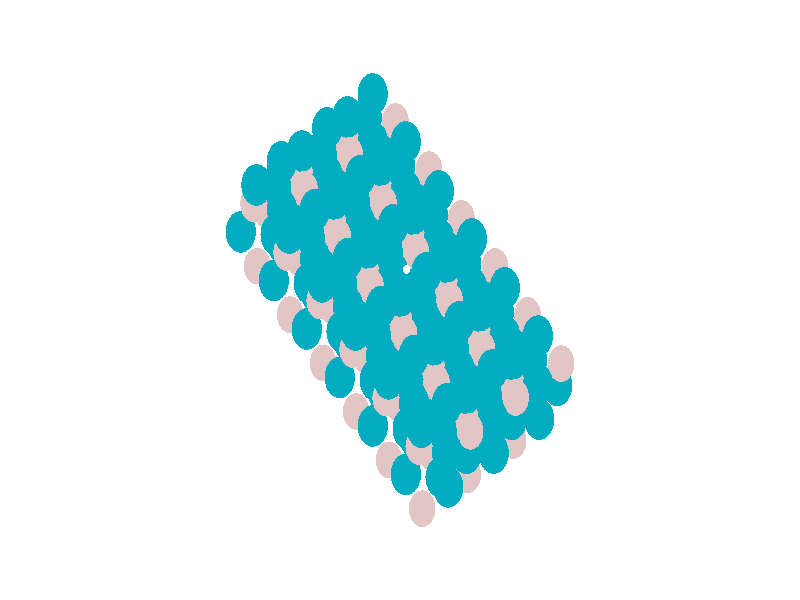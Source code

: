 #include "colors.inc"
#include "finish.inc"

global_settings {assumed_gamma 1 max_trace_level 6}
background {color White}
camera {orthographic
  right -65.60*x up 35.77*y
  direction 1.00*z
  location <0,0,50.00> look_at <0,0,0>}
light_source {<  2.00,   3.00,  40.00> color White
  area_light <0.70, 0, 0>, <0, 0.70, 0>, 3, 3
  adaptive 1 jitter}

#declare simple = finish {phong 0.7}
#declare pale = finish {ambient .5 diffuse .85 roughness .001 specular 0.200 }
#declare intermediate = finish {ambient 0.3 diffuse 0.6 specular 0.10 roughness 0.04 }
#declare vmd = finish {ambient .0 diffuse .65 phong 0.1 phong_size 40. specular 0.500 }
#declare jmol = finish {ambient .2 diffuse .6 specular 1 roughness .001 metallic}
#declare ase2 = finish {ambient 0.05 brilliance 3 diffuse 0.6 metallic specular 0.70 roughness 0.04 reflection 0.15}
#declare ase3 = finish {ambient .15 brilliance 2 diffuse .6 metallic specular 1. roughness .001 reflection .0}
#declare glass = finish {ambient .05 diffuse .3 specular 1. roughness .001}
#declare glass2 = finish {ambient .0 diffuse .3 specular 1. reflection .25 roughness .001}
#declare Rcell = 0.070;
#declare Rbond = 0.100;

#macro atom(LOC, R, COL, TRANS, FIN)
  sphere{LOC, R texture{pigment{color COL transmit TRANS} finish{FIN}}}
#end
#macro constrain(LOC, R, COL, TRANS FIN)
union{torus{R, Rcell rotate 45*z texture{pigment{color COL transmit TRANS} finish{FIN}}}
      torus{R, Rcell rotate -45*z texture{pigment{color COL transmit TRANS} finish{FIN}}}
      translate LOC}
#end

atom(< -4.26,   6.06, -18.03>, 1.09, rgb <0.76, 0.56, 0.56>, 0.0, simple) // #0 
atom(< -3.46,   9.39, -18.91>, 1.09, rgb <0.76, 0.56, 0.56>, 0.0, simple) // #1 
atom(< -0.37,  10.65, -15.70>, 1.09, rgb <0.76, 0.56, 0.56>, 0.0, simple) // #2 
atom(< -4.54,   9.77, -15.45>, 1.09, rgb <0.76, 0.56, 0.56>, 0.0, simple) // #3 
atom(< -1.55,   3.17, -16.87>, 1.09, rgb <0.76, 0.56, 0.56>, 0.0, simple) // #4 
atom(< -0.76,   6.50, -17.76>, 1.09, rgb <0.76, 0.56, 0.56>, 0.0, simple) // #5 
atom(<  2.38,   7.78, -14.50>, 1.09, rgb <0.76, 0.56, 0.56>, 0.0, simple) // #6 
atom(< -1.83,   6.87, -14.31>, 1.09, rgb <0.76, 0.56, 0.56>, 0.0, simple) // #7 
atom(< -2.22,   9.43, -14.37>, 1.24, rgb <0.00, 0.41, 0.52>, 0.0, simple) // #8 
atom(< -2.73,  10.87, -16.95>, 1.24, rgb <0.00, 0.41, 0.52>, 0.0, simple) // #9 
atom(< -2.12,   7.36, -19.79>, 1.24, rgb <0.00, 0.41, 0.52>, 0.0, simple) // #10 
atom(< -5.60,   8.10, -17.15>, 1.24, rgb <0.00, 0.41, 0.52>, 0.0, simple) // #11 
atom(< -2.74,   7.94, -16.87>, 1.24, rgb <0.00, 0.41, 0.52>, 0.0, simple) // #12 
atom(< -2.24,  12.28, -14.63>, 1.24, rgb <0.00, 0.41, 0.52>, 0.0, simple) // #13 
atom(< -0.64,   9.36, -18.24>, 1.24, rgb <0.00, 0.41, 0.52>, 0.0, simple) // #14 
atom(< -4.31,  10.91, -13.15>, 1.24, rgb <0.00, 0.41, 0.52>, 0.0, simple) // #15 
atom(<  0.49,   6.53, -13.26>, 1.24, rgb <0.00, 0.41, 0.52>, 0.0, simple) // #16 
atom(<  0.00,   7.98, -15.81>, 1.24, rgb <0.00, 0.41, 0.52>, 0.0, simple) // #17 
atom(<  0.58,   4.47, -18.64>, 1.24, rgb <0.00, 0.41, 0.52>, 0.0, simple) // #18 
atom(< -2.89,   5.21, -15.99>, 1.24, rgb <0.00, 0.41, 0.52>, 0.0, simple) // #19 
atom(< -0.04,   5.05, -15.72>, 1.24, rgb <0.00, 0.41, 0.52>, 0.0, simple) // #20 
atom(<  0.47,   9.42, -13.49>, 1.24, rgb <0.00, 0.41, 0.52>, 0.0, simple) // #21 
atom(<  2.07,   6.47, -17.09>, 1.24, rgb <0.00, 0.41, 0.52>, 0.0, simple) // #22 
atom(< -1.61,   8.03, -11.99>, 1.24, rgb <0.00, 0.41, 0.52>, 0.0, simple) // #23 
atom(< -7.99,   4.04, -14.34>, 1.09, rgb <0.76, 0.56, 0.56>, 0.0, simple) // #24 
atom(< -7.19,   7.37, -15.22>, 1.09, rgb <0.76, 0.56, 0.56>, 0.0, simple) // #25 
atom(< -4.10,   8.63, -12.01>, 1.09, rgb <0.76, 0.56, 0.56>, 0.0, simple) // #26 
atom(< -8.27,   7.75, -11.77>, 1.09, rgb <0.76, 0.56, 0.56>, 0.0, simple) // #27 
atom(< -5.28,   1.15, -13.18>, 1.09, rgb <0.76, 0.56, 0.56>, 0.0, simple) // #28 
atom(< -4.49,   4.48, -14.07>, 1.09, rgb <0.76, 0.56, 0.56>, 0.0, simple) // #29 
atom(< -1.35,   5.76, -10.81>, 1.09, rgb <0.76, 0.56, 0.56>, 0.0, simple) // #30 
atom(< -5.56,   4.85, -10.62>, 1.09, rgb <0.76, 0.56, 0.56>, 0.0, simple) // #31 
atom(< -5.94,   7.41, -10.68>, 1.24, rgb <0.00, 0.41, 0.52>, 0.0, simple) // #32 
atom(< -6.46,   8.84, -13.26>, 1.24, rgb <0.00, 0.41, 0.52>, 0.0, simple) // #33 
atom(< -5.85,   5.34, -16.10>, 1.24, rgb <0.00, 0.41, 0.52>, 0.0, simple) // #34 
atom(< -9.33,   6.08, -13.46>, 1.24, rgb <0.00, 0.41, 0.52>, 0.0, simple) // #35 
atom(< -6.47,   5.92, -13.18>, 1.24, rgb <0.00, 0.41, 0.52>, 0.0, simple) // #36 
atom(< -5.97,  10.26, -10.94>, 1.24, rgb <0.00, 0.41, 0.52>, 0.0, simple) // #37 
atom(< -4.37,   7.34, -14.56>, 1.24, rgb <0.00, 0.41, 0.52>, 0.0, simple) // #38 
atom(< -8.04,   8.88,  -9.47>, 1.24, rgb <0.00, 0.41, 0.52>, 0.0, simple) // #39 
atom(< -3.24,   4.50,  -9.57>, 1.24, rgb <0.00, 0.41, 0.52>, 0.0, simple) // #40 
atom(< -3.73,   5.95, -12.12>, 1.24, rgb <0.00, 0.41, 0.52>, 0.0, simple) // #41 
atom(< -3.14,   2.45, -14.95>, 1.24, rgb <0.00, 0.41, 0.52>, 0.0, simple) // #42 
atom(< -6.62,   3.18, -12.31>, 1.24, rgb <0.00, 0.41, 0.52>, 0.0, simple) // #43 
atom(< -3.77,   3.03, -12.03>, 1.24, rgb <0.00, 0.41, 0.52>, 0.0, simple) // #44 
atom(< -3.25,   7.40,  -9.80>, 1.24, rgb <0.00, 0.41, 0.52>, 0.0, simple) // #45 
atom(< -1.66,   4.45, -13.40>, 1.24, rgb <0.00, 0.41, 0.52>, 0.0, simple) // #46 
atom(< -5.34,   6.01,  -8.30>, 1.24, rgb <0.00, 0.41, 0.52>, 0.0, simple) // #47 
atom(<-11.71,   2.02, -10.65>, 1.09, rgb <0.76, 0.56, 0.56>, 0.0, simple) // #48 
atom(<-10.92,   5.35, -11.53>, 1.09, rgb <0.76, 0.56, 0.56>, 0.0, simple) // #49 
atom(< -7.83,   6.61,  -8.32>, 1.09, rgb <0.76, 0.56, 0.56>, 0.0, simple) // #50 
atom(<-12.00,   5.73,  -8.08>, 1.09, rgb <0.76, 0.56, 0.56>, 0.0, simple) // #51 
atom(< -9.01,  -0.87,  -9.50>, 1.09, rgb <0.76, 0.56, 0.56>, 0.0, simple) // #52 
atom(< -8.21,   2.46, -10.38>, 1.09, rgb <0.76, 0.56, 0.56>, 0.0, simple) // #53 
atom(< -5.08,   3.74,  -7.12>, 1.09, rgb <0.76, 0.56, 0.56>, 0.0, simple) // #54 
atom(< -9.29,   2.83,  -6.93>, 1.09, rgb <0.76, 0.56, 0.56>, 0.0, simple) // #55 
atom(< -9.67,   5.39,  -6.99>, 1.24, rgb <0.00, 0.41, 0.52>, 0.0, simple) // #56 
atom(<-10.19,   6.82,  -9.58>, 1.24, rgb <0.00, 0.41, 0.52>, 0.0, simple) // #57 
atom(< -9.58,   3.32, -12.41>, 1.24, rgb <0.00, 0.41, 0.52>, 0.0, simple) // #58 
atom(<-13.06,   4.06,  -9.77>, 1.24, rgb <0.00, 0.41, 0.52>, 0.0, simple) // #59 
atom(<-10.20,   3.90,  -9.49>, 1.24, rgb <0.00, 0.41, 0.52>, 0.0, simple) // #60 
atom(< -9.70,   8.24,  -7.25>, 1.24, rgb <0.00, 0.41, 0.52>, 0.0, simple) // #61 
atom(< -8.10,   5.32, -10.87>, 1.24, rgb <0.00, 0.41, 0.52>, 0.0, simple) // #62 
atom(<-11.77,   6.86,  -5.78>, 1.24, rgb <0.00, 0.41, 0.52>, 0.0, simple) // #63 
atom(< -6.96,   2.48,  -5.88>, 1.24, rgb <0.00, 0.41, 0.52>, 0.0, simple) // #64 
atom(< -7.45,   3.93,  -8.44>, 1.24, rgb <0.00, 0.41, 0.52>, 0.0, simple) // #65 
atom(< -6.87,   0.43, -11.26>, 1.24, rgb <0.00, 0.41, 0.52>, 0.0, simple) // #66 
atom(<-10.35,   1.16,  -8.62>, 1.24, rgb <0.00, 0.41, 0.52>, 0.0, simple) // #67 
atom(< -7.49,   1.01,  -8.34>, 1.24, rgb <0.00, 0.41, 0.52>, 0.0, simple) // #68 
atom(< -6.98,   5.38,  -6.11>, 1.24, rgb <0.00, 0.41, 0.52>, 0.0, simple) // #69 
atom(< -5.39,   2.43,  -9.72>, 1.24, rgb <0.00, 0.41, 0.52>, 0.0, simple) // #70 
atom(< -9.07,   3.99,  -4.61>, 1.24, rgb <0.00, 0.41, 0.52>, 0.0, simple) // #71 
atom(<  1.16,   0.28, -15.72>, 1.09, rgb <0.76, 0.56, 0.56>, 0.0, simple) // #72 
atom(<  1.95,   3.61, -16.61>, 1.09, rgb <0.76, 0.56, 0.56>, 0.0, simple) // #73 
atom(<  5.04,   4.87, -13.39>, 1.09, rgb <0.76, 0.56, 0.56>, 0.0, simple) // #74 
atom(<  0.87,   3.99, -13.15>, 1.09, rgb <0.76, 0.56, 0.56>, 0.0, simple) // #75 
atom(<  3.86,  -2.61, -14.57>, 1.09, rgb <0.76, 0.56, 0.56>, 0.0, simple) // #76 
atom(<  4.66,   0.72, -15.45>, 1.09, rgb <0.76, 0.56, 0.56>, 0.0, simple) // #77 
atom(<  7.79,   2.00, -12.19>, 1.09, rgb <0.76, 0.56, 0.56>, 0.0, simple) // #78 
atom(<  3.58,   1.09, -12.00>, 1.09, rgb <0.76, 0.56, 0.56>, 0.0, simple) // #79 
atom(<  3.20,   3.65, -12.06>, 1.24, rgb <0.00, 0.41, 0.52>, 0.0, simple) // #80 
atom(<  2.69,   5.08, -14.65>, 1.24, rgb <0.00, 0.41, 0.52>, 0.0, simple) // #81 
atom(<  3.29,   1.58, -17.48>, 1.24, rgb <0.00, 0.41, 0.52>, 0.0, simple) // #82 
atom(< -0.19,   2.31, -14.84>, 1.24, rgb <0.00, 0.41, 0.52>, 0.0, simple) // #83 
atom(<  2.67,   2.16, -14.56>, 1.24, rgb <0.00, 0.41, 0.52>, 0.0, simple) // #84 
atom(<  3.18,   6.50, -12.32>, 1.24, rgb <0.00, 0.41, 0.52>, 0.0, simple) // #85 
atom(<  4.77,   3.58, -15.94>, 1.24, rgb <0.00, 0.41, 0.52>, 0.0, simple) // #86 
atom(<  1.10,   5.12, -10.85>, 1.24, rgb <0.00, 0.41, 0.52>, 0.0, simple) // #87 
atom(<  5.91,   0.74, -10.95>, 1.24, rgb <0.00, 0.41, 0.52>, 0.0, simple) // #88 
atom(<  5.42,   2.19, -13.51>, 1.24, rgb <0.00, 0.41, 0.52>, 0.0, simple) // #89 
atom(<  6.00,  -1.32, -16.33>, 1.24, rgb <0.00, 0.41, 0.52>, 0.0, simple) // #90 
atom(<  2.52,  -0.58, -13.69>, 1.24, rgb <0.00, 0.41, 0.52>, 0.0, simple) // #91 
atom(<  5.38,  -0.73, -13.41>, 1.24, rgb <0.00, 0.41, 0.52>, 0.0, simple) // #92 
atom(<  5.89,   3.64, -11.18>, 1.24, rgb <0.00, 0.41, 0.52>, 0.0, simple) // #93 
atom(<  7.48,   0.69, -14.79>, 1.24, rgb <0.00, 0.41, 0.52>, 0.0, simple) // #94 
atom(<  3.80,   2.25,  -9.68>, 1.24, rgb <0.00, 0.41, 0.52>, 0.0, simple) // #95 
atom(<  0.53,   1.81,  -6.78>, 0.28, rgb <1.00, 1.00, 1.00>, 0.0, simple) // #96 
atom(< -2.57,  -1.74, -12.03>, 1.09, rgb <0.76, 0.56, 0.56>, 0.0, simple) // #97 
atom(< -1.78,   1.59, -12.92>, 1.09, rgb <0.76, 0.56, 0.56>, 0.0, simple) // #98 
atom(<  1.31,   2.85,  -9.70>, 1.09, rgb <0.76, 0.56, 0.56>, 0.0, simple) // #99 
atom(< -2.86,   1.97,  -9.46>, 1.09, rgb <0.76, 0.56, 0.56>, 0.0, simple) // #100 
atom(<  0.13,  -4.63, -10.88>, 1.09, rgb <0.76, 0.56, 0.56>, 0.0, simple) // #101 
atom(<  0.93,  -1.30, -11.76>, 1.09, rgb <0.76, 0.56, 0.56>, 0.0, simple) // #102 
atom(<  4.07,  -0.02,  -8.51>, 1.09, rgb <0.76, 0.56, 0.56>, 0.0, simple) // #103 
atom(< -0.15,  -0.93,  -8.31>, 1.09, rgb <0.76, 0.56, 0.56>, 0.0, simple) // #104 
atom(< -0.53,   1.63,  -8.37>, 1.24, rgb <0.00, 0.41, 0.52>, 0.0, simple) // #105 
atom(< -1.04,   3.06, -10.96>, 1.24, rgb <0.00, 0.41, 0.52>, 0.0, simple) // #106 
atom(< -0.44,  -0.45, -13.79>, 1.24, rgb <0.00, 0.41, 0.52>, 0.0, simple) // #107 
atom(< -3.91,   0.29, -11.15>, 1.24, rgb <0.00, 0.41, 0.52>, 0.0, simple) // #108 
atom(< -1.06,   0.14, -10.87>, 1.24, rgb <0.00, 0.41, 0.52>, 0.0, simple) // #109 
atom(< -0.55,   4.48,  -8.63>, 1.24, rgb <0.00, 0.41, 0.52>, 0.0, simple) // #110 
atom(<  1.05,   1.56, -12.25>, 1.24, rgb <0.00, 0.41, 0.52>, 0.0, simple) // #111 
atom(< -2.63,   3.10,  -7.16>, 1.24, rgb <0.00, 0.41, 0.52>, 0.0, simple) // #112 
atom(<  2.18,  -1.28,  -7.26>, 1.24, rgb <0.00, 0.41, 0.52>, 0.0, simple) // #113 
atom(<  1.69,   0.17,  -9.82>, 1.24, rgb <0.00, 0.41, 0.52>, 0.0, simple) // #114 
atom(<  2.27,  -3.34, -12.64>, 1.24, rgb <0.00, 0.41, 0.52>, 0.0, simple) // #115 
atom(< -1.21,  -2.60, -10.00>, 1.24, rgb <0.00, 0.41, 0.52>, 0.0, simple) // #116 
atom(<  1.65,  -2.75,  -9.72>, 1.24, rgb <0.00, 0.41, 0.52>, 0.0, simple) // #117 
atom(<  2.16,   1.62,  -7.50>, 1.24, rgb <0.00, 0.41, 0.52>, 0.0, simple) // #118 
atom(<  3.75,  -1.33, -11.10>, 1.24, rgb <0.00, 0.41, 0.52>, 0.0, simple) // #119 
atom(<  0.07,   0.23,  -5.99>, 1.24, rgb <0.00, 0.41, 0.52>, 0.0, simple) // #120 
atom(< -6.30,  -3.76,  -8.34>, 1.09, rgb <0.76, 0.56, 0.56>, 0.0, simple) // #121 
atom(< -5.51,  -0.43,  -9.23>, 1.09, rgb <0.76, 0.56, 0.56>, 0.0, simple) // #122 
atom(< -2.42,   0.83,  -6.02>, 1.09, rgb <0.76, 0.56, 0.56>, 0.0, simple) // #123 
atom(< -6.58,  -0.05,  -5.77>, 1.09, rgb <0.76, 0.56, 0.56>, 0.0, simple) // #124 
atom(< -3.59,  -6.65,  -7.19>, 1.09, rgb <0.76, 0.56, 0.56>, 0.0, simple) // #125 
atom(< -2.80,  -3.32,  -8.08>, 1.09, rgb <0.76, 0.56, 0.56>, 0.0, simple) // #126 
atom(<  0.34,  -2.04,  -4.82>, 1.09, rgb <0.76, 0.56, 0.56>, 0.0, simple) // #127 
atom(< -3.88,  -2.95,  -4.62>, 1.09, rgb <0.76, 0.56, 0.56>, 0.0, simple) // #128 
atom(< -4.26,  -0.39,  -4.69>, 1.24, rgb <0.00, 0.41, 0.52>, 0.0, simple) // #129 
atom(< -4.77,   1.04,  -7.27>, 1.24, rgb <0.00, 0.41, 0.52>, 0.0, simple) // #130 
atom(< -4.17,  -2.47, -10.11>, 1.24, rgb <0.00, 0.41, 0.52>, 0.0, simple) // #131 
atom(< -7.64,  -1.73,  -7.47>, 1.24, rgb <0.00, 0.41, 0.52>, 0.0, simple) // #132 
atom(< -4.79,  -1.88,  -7.19>, 1.24, rgb <0.00, 0.41, 0.52>, 0.0, simple) // #133 
atom(< -4.28,   2.46,  -4.95>, 1.24, rgb <0.00, 0.41, 0.52>, 0.0, simple) // #134 
atom(< -2.68,  -0.46,  -8.56>, 1.24, rgb <0.00, 0.41, 0.52>, 0.0, simple) // #135 
atom(< -6.36,   1.08,  -3.47>, 1.24, rgb <0.00, 0.41, 0.52>, 0.0, simple) // #136 
atom(< -1.55,  -3.30,  -3.58>, 1.24, rgb <0.00, 0.41, 0.52>, 0.0, simple) // #137 
atom(< -2.04,  -1.85,  -6.13>, 1.24, rgb <0.00, 0.41, 0.52>, 0.0, simple) // #138 
atom(< -1.46,  -5.36,  -8.95>, 1.24, rgb <0.00, 0.41, 0.52>, 0.0, simple) // #139 
atom(< -4.94,  -4.62,  -6.31>, 1.24, rgb <0.00, 0.41, 0.52>, 0.0, simple) // #140 
atom(< -2.08,  -4.77,  -6.03>, 1.24, rgb <0.00, 0.41, 0.52>, 0.0, simple) // #141 
atom(< -1.57,  -0.40,  -3.81>, 1.24, rgb <0.00, 0.41, 0.52>, 0.0, simple) // #142 
atom(<  0.02,  -3.35,  -7.41>, 1.24, rgb <0.00, 0.41, 0.52>, 0.0, simple) // #143 
atom(< -3.65,  -1.79,  -2.30>, 1.24, rgb <0.00, 0.41, 0.52>, 0.0, simple) // #144 
atom(<  6.57,  -5.50, -13.42>, 1.09, rgb <0.76, 0.56, 0.56>, 0.0, simple) // #145 
atom(<  7.36,  -2.17, -14.30>, 1.09, rgb <0.76, 0.56, 0.56>, 0.0, simple) // #146 
atom(< 10.46,  -0.91, -11.09>, 1.09, rgb <0.76, 0.56, 0.56>, 0.0, simple) // #147 
atom(<  6.29,  -1.79, -10.84>, 1.09, rgb <0.76, 0.56, 0.56>, 0.0, simple) // #148 
atom(<  9.28,  -8.39, -12.26>, 1.09, rgb <0.76, 0.56, 0.56>, 0.0, simple) // #149 
atom(< 10.07,  -5.06, -13.15>, 1.09, rgb <0.76, 0.56, 0.56>, 0.0, simple) // #150 
atom(< 13.21,  -3.79,  -9.89>, 1.09, rgb <0.76, 0.56, 0.56>, 0.0, simple) // #151 
atom(<  9.00,  -4.70,  -9.70>, 1.09, rgb <0.76, 0.56, 0.56>, 0.0, simple) // #152 
atom(<  8.61,  -2.13,  -9.76>, 1.24, rgb <0.00, 0.41, 0.52>, 0.0, simple) // #153 
atom(<  8.10,  -0.70, -12.34>, 1.24, rgb <0.00, 0.41, 0.52>, 0.0, simple) // #154 
atom(<  8.70,  -4.21, -15.18>, 1.24, rgb <0.00, 0.41, 0.52>, 0.0, simple) // #155 
atom(<  5.23,  -3.47, -12.54>, 1.24, rgb <0.00, 0.41, 0.52>, 0.0, simple) // #156 
atom(<  8.08,  -3.62, -12.26>, 1.24, rgb <0.00, 0.41, 0.52>, 0.0, simple) // #157 
atom(<  8.59,   0.72, -10.02>, 1.24, rgb <0.00, 0.41, 0.52>, 0.0, simple) // #158 
atom(< 10.19,  -2.20, -13.63>, 1.24, rgb <0.00, 0.41, 0.52>, 0.0, simple) // #159 
atom(<  6.51,  -0.66,  -8.54>, 1.24, rgb <0.00, 0.41, 0.52>, 0.0, simple) // #160 
atom(< 11.32,  -5.04,  -8.65>, 1.24, rgb <0.00, 0.41, 0.52>, 0.0, simple) // #161 
atom(< 10.83,  -3.59, -11.20>, 1.24, rgb <0.00, 0.41, 0.52>, 0.0, simple) // #162 
atom(< 11.41,  -7.10, -14.03>, 1.24, rgb <0.00, 0.41, 0.52>, 0.0, simple) // #163 
atom(<  7.93,  -6.36, -11.39>, 1.24, rgb <0.00, 0.41, 0.52>, 0.0, simple) // #164 
atom(< 10.79,  -6.52, -11.11>, 1.24, rgb <0.00, 0.41, 0.52>, 0.0, simple) // #165 
atom(< 11.30,  -2.15,  -8.88>, 1.24, rgb <0.00, 0.41, 0.52>, 0.0, simple) // #166 
atom(< 12.89,  -5.09, -12.48>, 1.24, rgb <0.00, 0.41, 0.52>, 0.0, simple) // #167 
atom(<  9.22,  -3.54,  -7.38>, 1.24, rgb <0.00, 0.41, 0.52>, 0.0, simple) // #168 
atom(<  2.84,  -7.52,  -9.73>, 1.09, rgb <0.76, 0.56, 0.56>, 0.0, simple) // #169 
atom(<  3.63,  -4.19, -10.61>, 1.09, rgb <0.76, 0.56, 0.56>, 0.0, simple) // #170 
atom(<  6.73,  -2.93,  -7.40>, 1.09, rgb <0.76, 0.56, 0.56>, 0.0, simple) // #171 
atom(<  2.56,  -3.82,  -7.16>, 1.09, rgb <0.76, 0.56, 0.56>, 0.0, simple) // #172 
atom(<  5.55, -10.42,  -8.58>, 1.09, rgb <0.76, 0.56, 0.56>, 0.0, simple) // #173 
atom(<  6.34,  -7.08,  -9.46>, 1.09, rgb <0.76, 0.56, 0.56>, 0.0, simple) // #174 
atom(<  9.48,  -5.81,  -6.20>, 1.09, rgb <0.76, 0.56, 0.56>, 0.0, simple) // #175 
atom(<  5.27,  -6.72,  -6.01>, 1.09, rgb <0.76, 0.56, 0.56>, 0.0, simple) // #176 
atom(<  4.88,  -4.15,  -6.07>, 1.24, rgb <0.00, 0.41, 0.52>, 0.0, simple) // #177 
atom(<  4.37,  -2.72,  -8.65>, 1.24, rgb <0.00, 0.41, 0.52>, 0.0, simple) // #178 
atom(<  4.98,  -6.23, -11.49>, 1.24, rgb <0.00, 0.41, 0.52>, 0.0, simple) // #179 
atom(<  1.50,  -5.49,  -8.85>, 1.24, rgb <0.00, 0.41, 0.52>, 0.0, simple) // #180 
atom(<  4.35,  -5.65,  -8.57>, 1.24, rgb <0.00, 0.41, 0.52>, 0.0, simple) // #181 
atom(<  4.86,  -1.30,  -6.33>, 1.24, rgb <0.00, 0.41, 0.52>, 0.0, simple) // #182 
atom(<  6.46,  -4.22,  -9.95>, 1.24, rgb <0.00, 0.41, 0.52>, 0.0, simple) // #183 
atom(<  2.79,  -2.68,  -4.86>, 1.24, rgb <0.00, 0.41, 0.52>, 0.0, simple) // #184 
atom(<  7.59,  -7.06,  -4.96>, 1.24, rgb <0.00, 0.41, 0.52>, 0.0, simple) // #185 
atom(<  7.10,  -5.61,  -7.51>, 1.24, rgb <0.00, 0.41, 0.52>, 0.0, simple) // #186 
atom(<  7.68,  -9.12, -10.34>, 1.24, rgb <0.00, 0.41, 0.52>, 0.0, simple) // #187 
atom(<  4.21,  -8.38,  -7.70>, 1.24, rgb <0.00, 0.41, 0.52>, 0.0, simple) // #188 
atom(<  7.06,  -8.54,  -7.42>, 1.24, rgb <0.00, 0.41, 0.52>, 0.0, simple) // #189 
atom(<  7.57,  -4.17,  -5.19>, 1.24, rgb <0.00, 0.41, 0.52>, 0.0, simple) // #190 
atom(<  9.17,  -7.12,  -8.79>, 1.24, rgb <0.00, 0.41, 0.52>, 0.0, simple) // #191 
atom(<  5.49,  -5.56,  -3.69>, 1.24, rgb <0.00, 0.41, 0.52>, 0.0, simple) // #192 
atom(< -0.89,  -9.54,  -6.04>, 1.09, rgb <0.76, 0.56, 0.56>, 0.0, simple) // #193 
atom(< -0.10,  -6.21,  -6.92>, 1.09, rgb <0.76, 0.56, 0.56>, 0.0, simple) // #194 
atom(<  3.00,  -4.95,  -3.71>, 1.09, rgb <0.76, 0.56, 0.56>, 0.0, simple) // #195 
atom(< -1.17,  -5.84,  -3.47>, 1.09, rgb <0.76, 0.56, 0.56>, 0.0, simple) // #196 
atom(<  1.82, -12.44,  -4.89>, 1.09, rgb <0.76, 0.56, 0.56>, 0.0, simple) // #197 
atom(<  2.61,  -9.10,  -5.77>, 1.09, rgb <0.76, 0.56, 0.56>, 0.0, simple) // #198 
atom(<  5.75,  -7.83,  -2.51>, 1.09, rgb <0.76, 0.56, 0.56>, 0.0, simple) // #199 
atom(<  1.54,  -8.74,  -2.32>, 1.09, rgb <0.76, 0.56, 0.56>, 0.0, simple) // #200 
atom(<  1.15,  -6.17,  -2.38>, 1.24, rgb <0.00, 0.41, 0.52>, 0.0, simple) // #201 
atom(<  0.64,  -4.74,  -4.97>, 1.24, rgb <0.00, 0.41, 0.52>, 0.0, simple) // #202 
atom(<  1.25,  -8.25,  -7.80>, 1.24, rgb <0.00, 0.41, 0.52>, 0.0, simple) // #203 
atom(< -2.23,  -7.51,  -5.16>, 1.24, rgb <0.00, 0.41, 0.52>, 0.0, simple) // #204 
atom(<  0.63,  -7.67,  -4.88>, 1.24, rgb <0.00, 0.41, 0.52>, 0.0, simple) // #205 
atom(<  1.13,  -3.32,  -2.64>, 1.24, rgb <0.00, 0.41, 0.52>, 0.0, simple) // #206 
atom(<  2.73,  -6.25,  -6.26>, 1.24, rgb <0.00, 0.41, 0.52>, 0.0, simple) // #207 
atom(< -0.94,  -4.70,  -1.17>, 1.24, rgb <0.00, 0.41, 0.52>, 0.0, simple) // #208 
atom(<  3.86,  -9.08,  -1.27>, 1.24, rgb <0.00, 0.41, 0.52>, 0.0, simple) // #209 
atom(<  3.37,  -7.63,  -3.83>, 1.24, rgb <0.00, 0.41, 0.52>, 0.0, simple) // #210 
atom(<  3.95, -11.14,  -6.65>, 1.24, rgb <0.00, 0.41, 0.52>, 0.0, simple) // #211 
atom(<  0.48, -10.40,  -4.01>, 1.24, rgb <0.00, 0.41, 0.52>, 0.0, simple) // #212 
atom(<  3.33, -10.56,  -3.73>, 1.24, rgb <0.00, 0.41, 0.52>, 0.0, simple) // #213 
atom(<  3.84,  -6.19,  -1.50>, 1.24, rgb <0.00, 0.41, 0.52>, 0.0, simple) // #214 
atom(<  5.44,  -9.14,  -5.11>, 1.24, rgb <0.00, 0.41, 0.52>, 0.0, simple) // #215 
atom(<  1.76,  -7.58,   0.00>, 1.24, rgb <0.00, 0.41, 0.52>, 0.0, simple) // #216 
